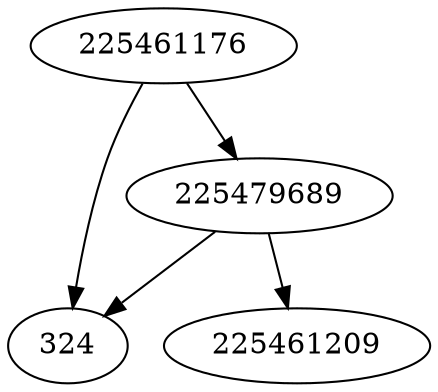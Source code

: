 strict digraph  {
225461176;
225461209;
324;
225479689;
225461176 -> 324;
225461176 -> 225479689;
225479689 -> 324;
225479689 -> 225461209;
}
